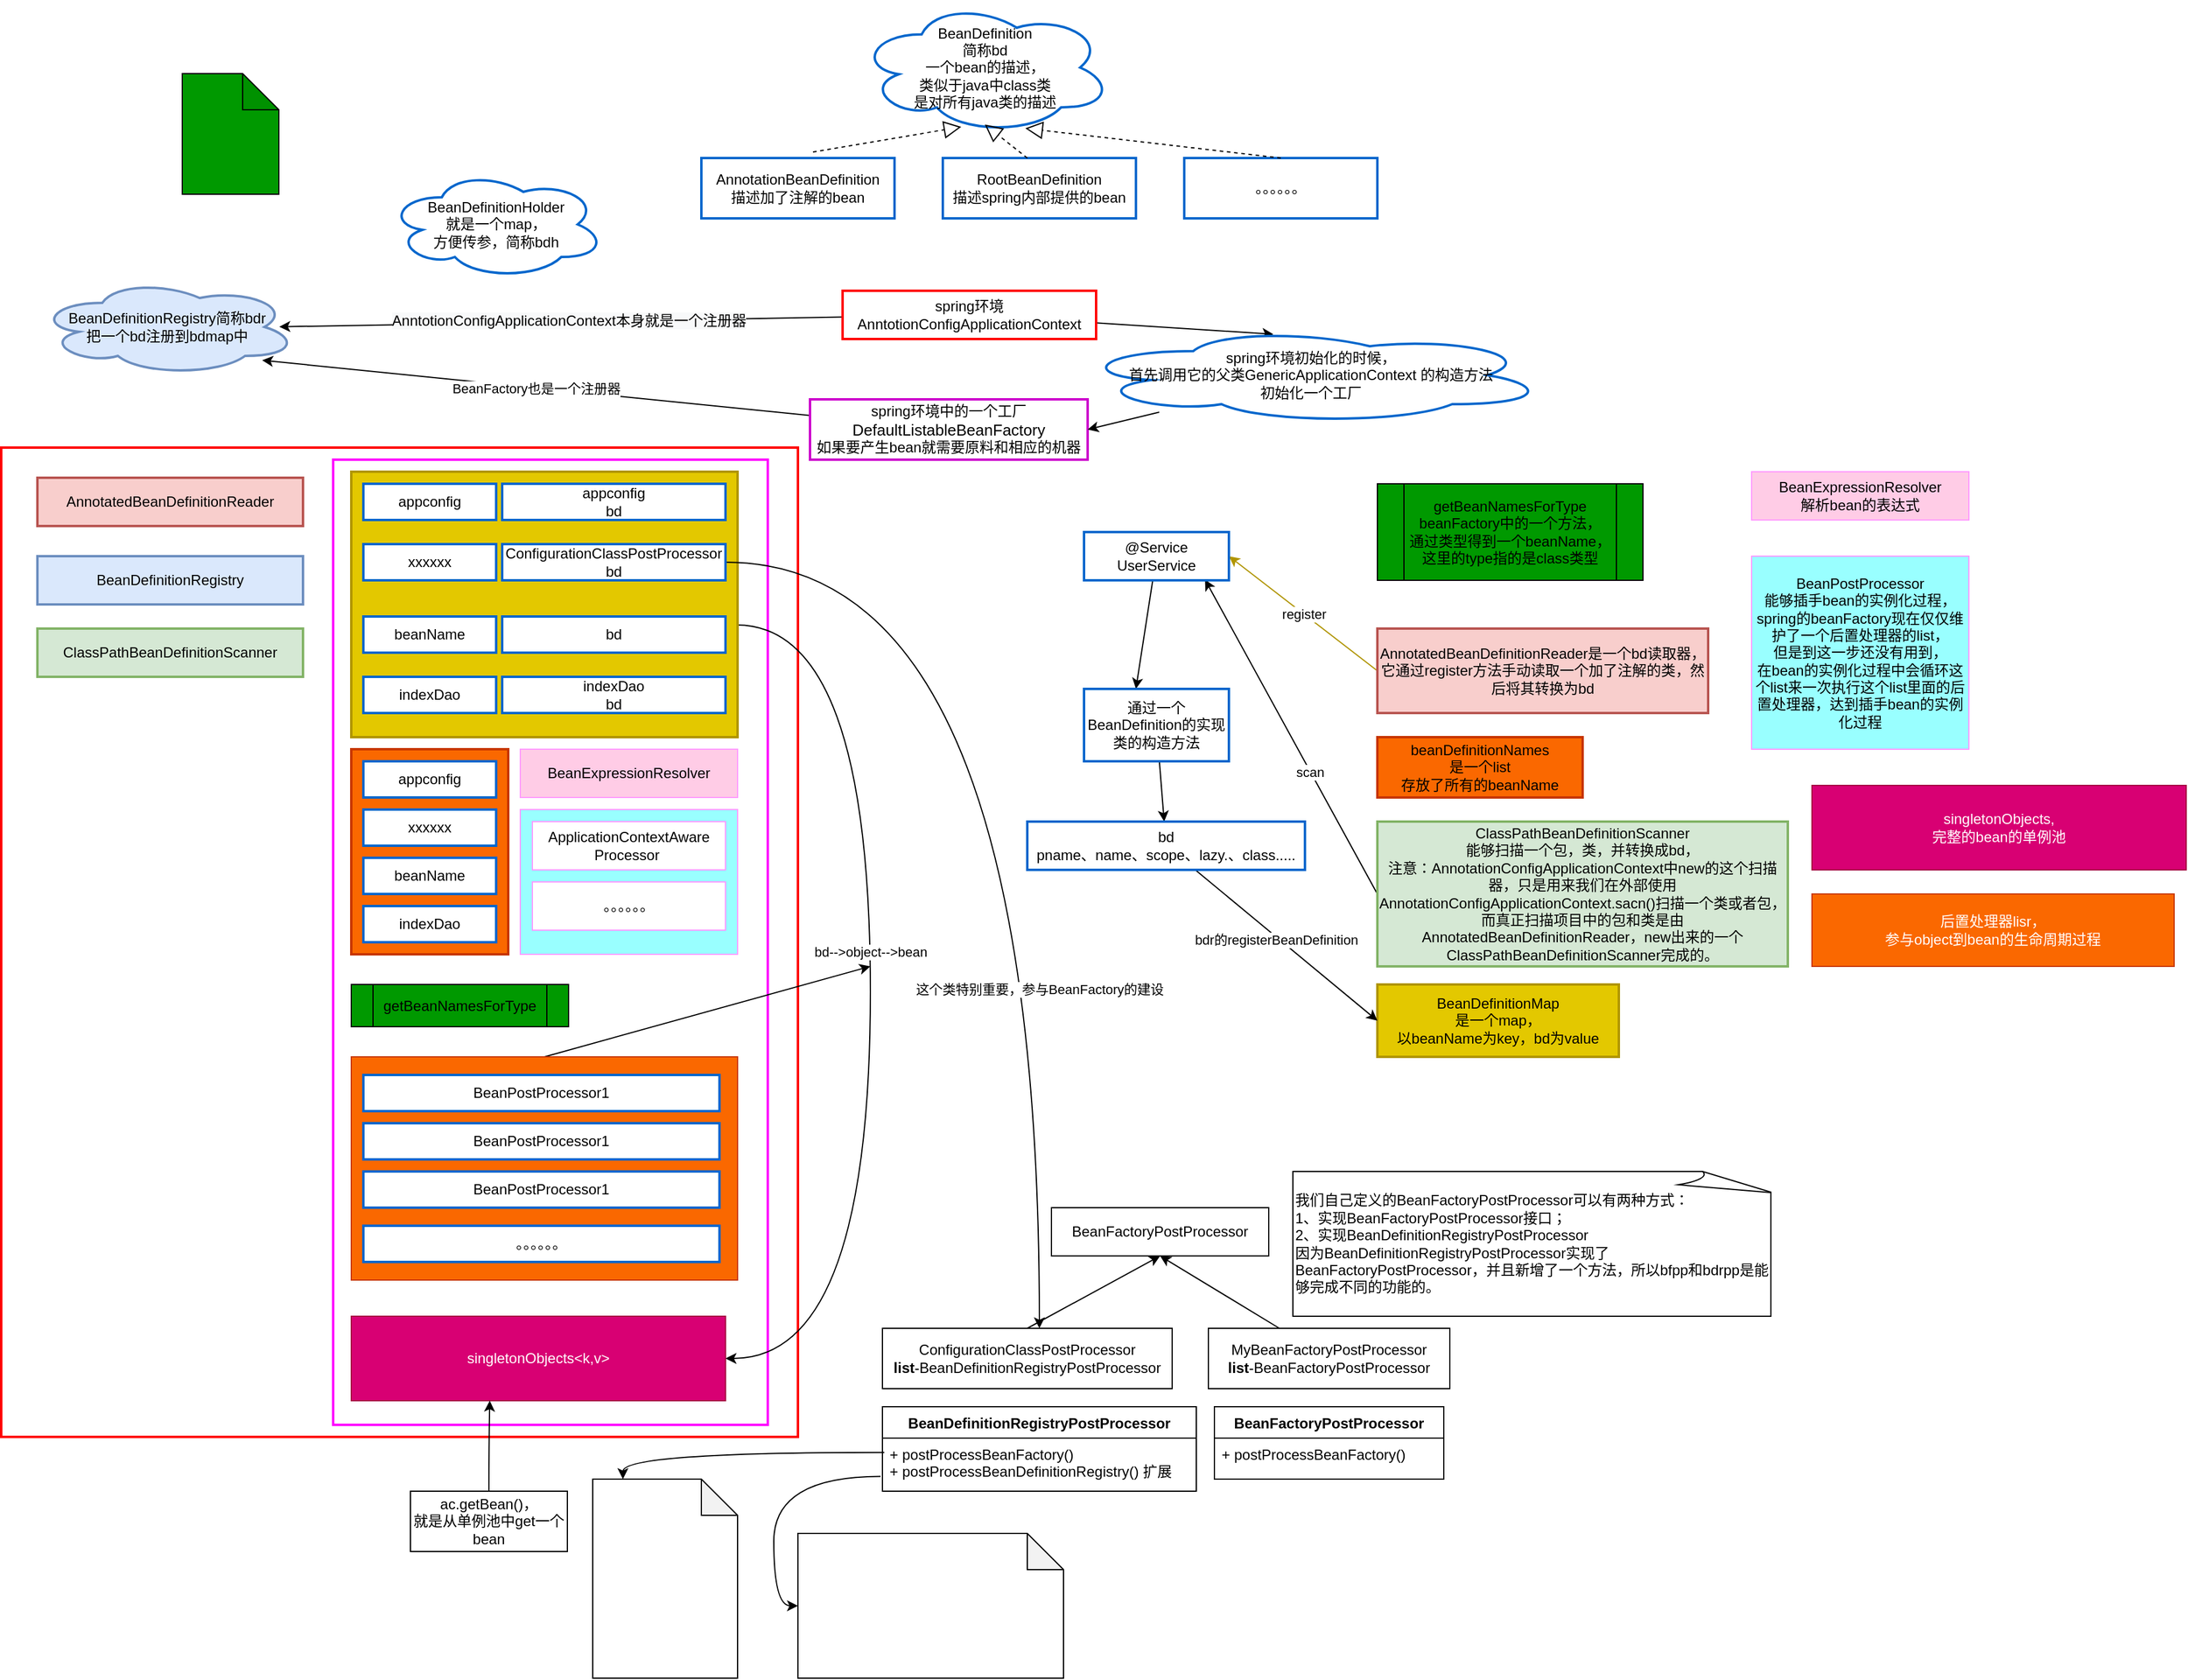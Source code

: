 <mxfile version="14.0.1" type="github">
  <diagram id="CidMBvIP4f-NS0v2727S" name="Page-1">
    <mxGraphModel dx="1767" dy="1963" grid="1" gridSize="10" guides="1" tooltips="1" connect="1" arrows="1" fold="1" page="1" pageScale="1" pageWidth="827" pageHeight="1169" math="0" shadow="0">
      <root>
        <mxCell id="0" />
        <mxCell id="1" parent="0" />
        <mxCell id="_ueLWcWFyqZesx51SNEB-1" value="" style="rounded=0;whiteSpace=wrap;html=1;strokeWidth=2;strokeColor=#FF0000;fontStyle=1" parent="1" vertex="1">
          <mxGeometry x="10" y="110" width="660" height="820" as="geometry" />
        </mxCell>
        <mxCell id="_ueLWcWFyqZesx51SNEB-64" style="edgeStyle=none;rounded=0;orthogonalLoop=1;jettySize=auto;html=1;entryX=0.42;entryY=0.075;entryDx=0;entryDy=0;entryPerimeter=0;strokeColor=#000000;" parent="1" source="_ueLWcWFyqZesx51SNEB-9" target="_ueLWcWFyqZesx51SNEB-16" edge="1">
          <mxGeometry relative="1" as="geometry" />
        </mxCell>
        <mxCell id="QpV1V6VSBO6eqogt99Tp-8" style="edgeStyle=none;rounded=0;orthogonalLoop=1;jettySize=auto;html=1;entryX=0.932;entryY=0.498;entryDx=0;entryDy=0;entryPerimeter=0;strokeWidth=1;" parent="1" source="_ueLWcWFyqZesx51SNEB-9" target="_ueLWcWFyqZesx51SNEB-21" edge="1">
          <mxGeometry relative="1" as="geometry" />
        </mxCell>
        <mxCell id="QpV1V6VSBO6eqogt99Tp-9" value="&lt;span style=&quot;font-size: 12px ; background-color: rgb(248 , 249 , 250)&quot;&gt;AnntotionConfigApplicationContext本身就是一个注册器&lt;/span&gt;" style="edgeLabel;html=1;align=center;verticalAlign=middle;resizable=0;points=[];" parent="QpV1V6VSBO6eqogt99Tp-8" vertex="1" connectable="0">
          <mxGeometry x="0.226" y="-2" relative="1" as="geometry">
            <mxPoint x="58.9" as="offset" />
          </mxGeometry>
        </mxCell>
        <mxCell id="_ueLWcWFyqZesx51SNEB-9" value="spring环境&lt;br&gt;AnntotionConfigApplicationContext" style="rounded=0;whiteSpace=wrap;html=1;strokeColor=#FF0000;strokeWidth=2;" parent="1" vertex="1">
          <mxGeometry x="707" y="-20" width="210" height="40" as="geometry" />
        </mxCell>
        <mxCell id="_ueLWcWFyqZesx51SNEB-10" value="" style="rounded=0;whiteSpace=wrap;html=1;strokeWidth=2;fillColor=none;strokeColor=#FF00FF;" parent="1" vertex="1">
          <mxGeometry x="285" y="120" width="360" height="800" as="geometry" />
        </mxCell>
        <mxCell id="QpV1V6VSBO6eqogt99Tp-7" value="BeanFactory也是一个注册器" style="rounded=0;orthogonalLoop=1;jettySize=auto;html=1;entryX=0.866;entryY=0.845;entryDx=0;entryDy=0;entryPerimeter=0;strokeWidth=1;" parent="1" source="_ueLWcWFyqZesx51SNEB-11" target="_ueLWcWFyqZesx51SNEB-21" edge="1">
          <mxGeometry relative="1" as="geometry" />
        </mxCell>
        <mxCell id="_ueLWcWFyqZesx51SNEB-11" value="spring环境中的一个工厂&lt;span style=&quot;font-size: 13px&quot;&gt;DefaultListableBeanFactory&lt;br&gt;&lt;/span&gt;如果要产生bean就需要原料和相应的机器" style="rounded=0;whiteSpace=wrap;html=1;strokeWidth=2;strokeColor=#CC00CC;" parent="1" vertex="1">
          <mxGeometry x="680" y="70" width="230" height="50" as="geometry" />
        </mxCell>
        <mxCell id="y2JQv5IRqox0VtTiheD9-14" style="edgeStyle=orthogonalEdgeStyle;curved=1;orthogonalLoop=1;jettySize=auto;html=1;entryX=1;entryY=0.5;entryDx=0;entryDy=0;exitX=0.997;exitY=0.577;exitDx=0;exitDy=0;exitPerimeter=0;" edge="1" parent="1" source="_ueLWcWFyqZesx51SNEB-13" target="QtkPJycpUKXicVEQzF9f-1">
          <mxGeometry relative="1" as="geometry">
            <Array as="points">
              <mxPoint x="730" y="257" />
              <mxPoint x="730" y="865" />
            </Array>
          </mxGeometry>
        </mxCell>
        <mxCell id="y2JQv5IRqox0VtTiheD9-16" value="bd--&amp;gt;object--&amp;gt;bean" style="edgeLabel;html=1;align=center;verticalAlign=middle;resizable=0;points=[];" vertex="1" connectable="0" parent="y2JQv5IRqox0VtTiheD9-14">
          <mxGeometry x="-0.092" relative="1" as="geometry">
            <mxPoint y="1" as="offset" />
          </mxGeometry>
        </mxCell>
        <mxCell id="_ueLWcWFyqZesx51SNEB-13" value="" style="rounded=0;whiteSpace=wrap;html=1;strokeColor=#B09500;strokeWidth=2;fillColor=#e3c800;fontColor=#ffffff;" parent="1" vertex="1">
          <mxGeometry x="300" y="130" width="320" height="220" as="geometry" />
        </mxCell>
        <mxCell id="_ueLWcWFyqZesx51SNEB-14" value="appconfig" style="rounded=0;whiteSpace=wrap;html=1;strokeColor=#0066CC;strokeWidth=2;" parent="1" vertex="1">
          <mxGeometry x="310" y="140" width="110" height="30" as="geometry" />
        </mxCell>
        <mxCell id="_ueLWcWFyqZesx51SNEB-65" style="edgeStyle=none;rounded=0;orthogonalLoop=1;jettySize=auto;html=1;entryX=1;entryY=0.5;entryDx=0;entryDy=0;strokeColor=#000000;" parent="1" source="_ueLWcWFyqZesx51SNEB-16" target="_ueLWcWFyqZesx51SNEB-11" edge="1">
          <mxGeometry relative="1" as="geometry" />
        </mxCell>
        <mxCell id="_ueLWcWFyqZesx51SNEB-16" value="spring环境初始化的时候，&lt;br&gt;首先调用它的父类GenericApplicationContext 的构造方法&lt;br&gt;初始化一个工厂" style="ellipse;shape=cloud;whiteSpace=wrap;html=1;strokeColor=#0066CC;strokeWidth=2;" parent="1" vertex="1">
          <mxGeometry x="900" y="10" width="390" height="80" as="geometry" />
        </mxCell>
        <mxCell id="_ueLWcWFyqZesx51SNEB-17" value="AnnotatedBeanDefinitionReader" style="rounded=0;whiteSpace=wrap;html=1;strokeColor=#b85450;strokeWidth=2;fillColor=#f8cecc;" parent="1" vertex="1">
          <mxGeometry x="40" y="135" width="220" height="40" as="geometry" />
        </mxCell>
        <mxCell id="_ueLWcWFyqZesx51SNEB-54" value="register" style="orthogonalLoop=1;jettySize=auto;html=1;exitX=0;exitY=0.5;exitDx=0;exitDy=0;rounded=0;entryX=1;entryY=0.5;entryDx=0;entryDy=0;fillColor=#e3c800;strokeColor=#B09500;" parent="1" source="_ueLWcWFyqZesx51SNEB-19" target="_ueLWcWFyqZesx51SNEB-51" edge="1">
          <mxGeometry relative="1" as="geometry" />
        </mxCell>
        <mxCell id="_ueLWcWFyqZesx51SNEB-19" value="AnnotatedBeanDefinitionReader是一个bd读取器，它通过register方法手动读取一个加了注解的类，然后将其转换为bd" style="rounded=0;whiteSpace=wrap;html=1;strokeColor=#b85450;strokeWidth=2;fillColor=#f8cecc;" parent="1" vertex="1">
          <mxGeometry x="1150" y="260" width="274" height="70" as="geometry" />
        </mxCell>
        <mxCell id="_ueLWcWFyqZesx51SNEB-20" value="BeanDefinitionRegistry" style="rounded=0;whiteSpace=wrap;html=1;strokeColor=#6c8ebf;strokeWidth=2;fillColor=#dae8fc;" parent="1" vertex="1">
          <mxGeometry x="40" y="200" width="220" height="40" as="geometry" />
        </mxCell>
        <mxCell id="_ueLWcWFyqZesx51SNEB-21" value="BeanDefinitionRegistry简称bdr&lt;br&gt;把一个bd注册到bdmap中" style="ellipse;shape=cloud;whiteSpace=wrap;html=1;strokeColor=#6c8ebf;strokeWidth=2;fillColor=#dae8fc;" parent="1" vertex="1">
          <mxGeometry x="40" y="-30" width="215" height="80" as="geometry" />
        </mxCell>
        <mxCell id="_ueLWcWFyqZesx51SNEB-22" value="ClassPathBeanDefinitionScanner" style="rounded=0;whiteSpace=wrap;html=1;strokeColor=#82b366;strokeWidth=2;fillColor=#d5e8d4;" parent="1" vertex="1">
          <mxGeometry x="40" y="260" width="220" height="40" as="geometry" />
        </mxCell>
        <mxCell id="_ueLWcWFyqZesx51SNEB-59" style="edgeStyle=none;rounded=0;orthogonalLoop=1;jettySize=auto;html=1;entryX=0.835;entryY=0.985;entryDx=0;entryDy=0;entryPerimeter=0;strokeColor=#000000;exitX=0;exitY=0.5;exitDx=0;exitDy=0;" parent="1" source="_ueLWcWFyqZesx51SNEB-23" target="_ueLWcWFyqZesx51SNEB-51" edge="1">
          <mxGeometry relative="1" as="geometry">
            <mxPoint x="1120" y="420" as="sourcePoint" />
          </mxGeometry>
        </mxCell>
        <mxCell id="_ueLWcWFyqZesx51SNEB-60" value="scan" style="edgeLabel;html=1;align=center;verticalAlign=middle;resizable=0;points=[];" parent="_ueLWcWFyqZesx51SNEB-59" vertex="1" connectable="0">
          <mxGeometry x="-0.226" y="1" relative="1" as="geometry">
            <mxPoint y="-1" as="offset" />
          </mxGeometry>
        </mxCell>
        <mxCell id="_ueLWcWFyqZesx51SNEB-23" value="ClassPathBeanDefinitionScanner&lt;br&gt;能够扫描一个包，类，并转换成bd，&lt;br&gt;注意：AnnotationConfigApplicationContext中new的这个扫描器，只是用来我们在外部使用AnnotationConfigApplicationContext.sacn()扫描一个类或者包，&lt;br&gt;而真正扫描项目中的包和类是由AnnotatedBeanDefinitionReader，new出来的一个ClassPathBeanDefinitionScanner完成的。" style="rounded=0;whiteSpace=wrap;html=1;strokeColor=#82b366;strokeWidth=2;fillColor=#d5e8d4;" parent="1" vertex="1">
          <mxGeometry x="1150" y="420" width="340" height="120" as="geometry" />
        </mxCell>
        <mxCell id="_ueLWcWFyqZesx51SNEB-24" value="BeanDefinitionHolder&lt;br&gt;就是一个map，&lt;br&gt;方便传参，简称bdh" style="ellipse;shape=cloud;whiteSpace=wrap;html=1;strokeColor=#0066CC;strokeWidth=2;" parent="1" vertex="1">
          <mxGeometry x="330" y="-120" width="180" height="90" as="geometry" />
        </mxCell>
        <mxCell id="_ueLWcWFyqZesx51SNEB-25" value="BeanDefinition&lt;br&gt;简称bd&lt;br&gt;一个bean的描述，&lt;br&gt;类似于java中class类&lt;br&gt;是对所有java类的描述" style="ellipse;shape=cloud;whiteSpace=wrap;html=1;strokeColor=#0066CC;strokeWidth=2;" parent="1" vertex="1">
          <mxGeometry x="720" y="-260" width="210" height="110" as="geometry" />
        </mxCell>
        <mxCell id="_ueLWcWFyqZesx51SNEB-27" value="AnnotationBeanDefinition&lt;br&gt;描述加了注解的bean" style="rounded=0;whiteSpace=wrap;html=1;strokeColor=#0066CC;strokeWidth=2;" parent="1" vertex="1">
          <mxGeometry x="590" y="-130" width="160" height="50" as="geometry" />
        </mxCell>
        <mxCell id="_ueLWcWFyqZesx51SNEB-29" value="RootBeanDefinition&lt;br&gt;描述spring内部提供的bean" style="rounded=0;whiteSpace=wrap;html=1;strokeColor=#0066CC;strokeWidth=2;" parent="1" vertex="1">
          <mxGeometry x="790" y="-130" width="160" height="50" as="geometry" />
        </mxCell>
        <mxCell id="_ueLWcWFyqZesx51SNEB-30" value="。。。。。。" style="rounded=0;whiteSpace=wrap;html=1;strokeColor=#0066CC;strokeWidth=2;" parent="1" vertex="1">
          <mxGeometry x="990" y="-130" width="160" height="50" as="geometry" />
        </mxCell>
        <mxCell id="_ueLWcWFyqZesx51SNEB-31" value="" style="endArrow=block;dashed=1;endFill=0;endSize=12;html=1;exitX=0.578;exitY=-0.1;exitDx=0;exitDy=0;exitPerimeter=0;entryX=0.406;entryY=0.947;entryDx=0;entryDy=0;entryPerimeter=0;" parent="1" source="_ueLWcWFyqZesx51SNEB-27" target="_ueLWcWFyqZesx51SNEB-25" edge="1">
          <mxGeometry width="160" relative="1" as="geometry">
            <mxPoint x="740" y="-150" as="sourcePoint" />
            <mxPoint x="765" y="-230" as="targetPoint" />
          </mxGeometry>
        </mxCell>
        <mxCell id="_ueLWcWFyqZesx51SNEB-32" value="" style="endArrow=block;dashed=1;endFill=0;endSize=12;html=1;exitX=0.578;exitY=-0.1;exitDx=0;exitDy=0;exitPerimeter=0;entryX=0.499;entryY=0.929;entryDx=0;entryDy=0;entryPerimeter=0;" parent="1" target="_ueLWcWFyqZesx51SNEB-25" edge="1">
          <mxGeometry width="160" relative="1" as="geometry">
            <mxPoint x="860" y="-130" as="sourcePoint" />
            <mxPoint x="931.18" y="-217.2" as="targetPoint" />
          </mxGeometry>
        </mxCell>
        <mxCell id="_ueLWcWFyqZesx51SNEB-33" value="" style="endArrow=block;dashed=1;endFill=0;endSize=12;html=1;exitX=0.5;exitY=0;exitDx=0;exitDy=0;entryX=0.659;entryY=0.958;entryDx=0;entryDy=0;entryPerimeter=0;" parent="1" source="_ueLWcWFyqZesx51SNEB-30" target="_ueLWcWFyqZesx51SNEB-25" edge="1">
          <mxGeometry width="160" relative="1" as="geometry">
            <mxPoint x="870" y="-120" as="sourcePoint" />
            <mxPoint x="774.79" y="-217.81" as="targetPoint" />
          </mxGeometry>
        </mxCell>
        <mxCell id="_ueLWcWFyqZesx51SNEB-35" value="xxxxxx" style="rounded=0;whiteSpace=wrap;html=1;strokeColor=#0066CC;strokeWidth=2;" parent="1" vertex="1">
          <mxGeometry x="310" y="190" width="110" height="30" as="geometry" />
        </mxCell>
        <mxCell id="_ueLWcWFyqZesx51SNEB-38" value="appconfig&lt;br&gt;bd" style="rounded=0;whiteSpace=wrap;html=1;strokeColor=#0066CC;strokeWidth=2;" parent="1" vertex="1">
          <mxGeometry x="425" y="140" width="185" height="30" as="geometry" />
        </mxCell>
        <mxCell id="QtkPJycpUKXicVEQzF9f-10" style="edgeStyle=orthogonalEdgeStyle;curved=1;orthogonalLoop=1;jettySize=auto;html=1;strokeWidth=1;" parent="1" source="_ueLWcWFyqZesx51SNEB-39" target="QpV1V6VSBO6eqogt99Tp-11" edge="1">
          <mxGeometry relative="1" as="geometry">
            <Array as="points">
              <mxPoint x="870" y="205" />
            </Array>
          </mxGeometry>
        </mxCell>
        <mxCell id="QtkPJycpUKXicVEQzF9f-11" value="这个类特别重要，参与BeanFactory的建设" style="edgeLabel;html=1;align=center;verticalAlign=middle;resizable=0;points=[];" parent="QtkPJycpUKXicVEQzF9f-10" vertex="1" connectable="0">
          <mxGeometry x="0.372" y="-18" relative="1" as="geometry">
            <mxPoint x="17.94" as="offset" />
          </mxGeometry>
        </mxCell>
        <mxCell id="_ueLWcWFyqZesx51SNEB-39" value="ConfigurationClassPostProcessor&lt;br&gt;bd" style="rounded=0;whiteSpace=wrap;html=1;strokeColor=#0066CC;strokeWidth=2;" parent="1" vertex="1">
          <mxGeometry x="425" y="190" width="185" height="30" as="geometry" />
        </mxCell>
        <mxCell id="_ueLWcWFyqZesx51SNEB-42" value="indexDao&lt;br&gt;bd" style="rounded=0;whiteSpace=wrap;html=1;strokeColor=#0066CC;strokeWidth=2;" parent="1" vertex="1">
          <mxGeometry x="425" y="300" width="185" height="30" as="geometry" />
        </mxCell>
        <mxCell id="_ueLWcWFyqZesx51SNEB-43" value="&lt;font color=&quot;#000000&quot;&gt;BeanDefinitionMap&lt;br&gt;是一个map，&lt;br&gt;以beanName为key，bd为value&lt;/font&gt;" style="rounded=0;whiteSpace=wrap;html=1;strokeColor=#B09500;strokeWidth=2;fillColor=#e3c800;fontColor=#ffffff;" parent="1" vertex="1">
          <mxGeometry x="1150" y="555" width="200" height="60" as="geometry" />
        </mxCell>
        <mxCell id="_ueLWcWFyqZesx51SNEB-44" value="" style="rounded=0;whiteSpace=wrap;html=1;strokeColor=#C73500;strokeWidth=2;fillColor=#fa6800;fontColor=#ffffff;" parent="1" vertex="1">
          <mxGeometry x="300" y="360" width="130" height="170" as="geometry" />
        </mxCell>
        <mxCell id="_ueLWcWFyqZesx51SNEB-46" value="appconfig&lt;span style=&quot;color: rgba(0 , 0 , 0 , 0) ; font-family: monospace ; font-size: 0px&quot;&gt;%3CmxGraphModel%3E%3Croot%3E%3CmxCell%20id%3D%220%22%2F%3E%3CmxCell%20id%3D%221%22%20parent%3D%220%22%2F%3E%3CmxCell%20id%3D%222%22%20value%3D%22indexDao%22%20style%3D%22rounded%3D0%3BwhiteSpace%3Dwrap%3Bhtml%3D1%3BstrokeColor%3D%230066CC%3BstrokeWidth%3D2%3B%22%20vertex%3D%221%22%20parent%3D%221%22%3E%3CmxGeometry%20x%3D%22310%22%20y%3D%22320%22%20width%3D%22110%22%20height%3D%2230%22%20as%3D%22geometry%22%2F%3E%3C%2FmxCell%3E%3C%2Froot%3E%3C%2FmxGraphModel%3E&lt;/span&gt;" style="rounded=0;whiteSpace=wrap;html=1;strokeColor=#0066CC;strokeWidth=2;" parent="1" vertex="1">
          <mxGeometry x="310" y="370" width="110" height="30" as="geometry" />
        </mxCell>
        <mxCell id="_ueLWcWFyqZesx51SNEB-47" value="xxxxxx" style="rounded=0;whiteSpace=wrap;html=1;strokeColor=#0066CC;strokeWidth=2;" parent="1" vertex="1">
          <mxGeometry x="310" y="410" width="110" height="30" as="geometry" />
        </mxCell>
        <mxCell id="_ueLWcWFyqZesx51SNEB-48" value="beanName" style="rounded=0;whiteSpace=wrap;html=1;strokeColor=#0066CC;strokeWidth=2;" parent="1" vertex="1">
          <mxGeometry x="310" y="450" width="110" height="30" as="geometry" />
        </mxCell>
        <mxCell id="_ueLWcWFyqZesx51SNEB-49" value="indexDao" style="rounded=0;whiteSpace=wrap;html=1;strokeColor=#0066CC;strokeWidth=2;" parent="1" vertex="1">
          <mxGeometry x="310" y="490" width="110" height="30" as="geometry" />
        </mxCell>
        <mxCell id="_ueLWcWFyqZesx51SNEB-50" value="&lt;font color=&quot;#000000&quot;&gt;beanDefinitionNames&lt;br&gt;是一个list&lt;br&gt;存放了所有的beanName&lt;/font&gt;" style="rounded=0;whiteSpace=wrap;html=1;strokeColor=#C73500;strokeWidth=2;fillColor=#fa6800;fontColor=#ffffff;" parent="1" vertex="1">
          <mxGeometry x="1150" y="350" width="170" height="50" as="geometry" />
        </mxCell>
        <mxCell id="_ueLWcWFyqZesx51SNEB-55" style="edgeStyle=none;rounded=0;orthogonalLoop=1;jettySize=auto;html=1;entryX=0.358;entryY=0;entryDx=0;entryDy=0;entryPerimeter=0;strokeColor=#000000;" parent="1" source="_ueLWcWFyqZesx51SNEB-51" target="_ueLWcWFyqZesx51SNEB-52" edge="1">
          <mxGeometry relative="1" as="geometry" />
        </mxCell>
        <mxCell id="_ueLWcWFyqZesx51SNEB-51" value="@Service&lt;br&gt;UserService" style="rounded=0;whiteSpace=wrap;html=1;strokeColor=#0066CC;strokeWidth=2;" parent="1" vertex="1">
          <mxGeometry x="907" y="180" width="120" height="40" as="geometry" />
        </mxCell>
        <mxCell id="_ueLWcWFyqZesx51SNEB-56" value="" style="edgeStyle=none;rounded=0;orthogonalLoop=1;jettySize=auto;html=1;strokeColor=#000000;" parent="1" source="_ueLWcWFyqZesx51SNEB-52" target="_ueLWcWFyqZesx51SNEB-53" edge="1">
          <mxGeometry relative="1" as="geometry" />
        </mxCell>
        <mxCell id="_ueLWcWFyqZesx51SNEB-52" value="通过一个BeanDefinition的实现类的构造方法" style="rounded=0;whiteSpace=wrap;html=1;strokeColor=#0066CC;strokeWidth=2;" parent="1" vertex="1">
          <mxGeometry x="907" y="310" width="120" height="60" as="geometry" />
        </mxCell>
        <mxCell id="_ueLWcWFyqZesx51SNEB-57" style="edgeStyle=none;rounded=0;orthogonalLoop=1;jettySize=auto;html=1;entryX=0;entryY=0.5;entryDx=0;entryDy=0;strokeColor=#000000;" parent="1" source="_ueLWcWFyqZesx51SNEB-53" target="_ueLWcWFyqZesx51SNEB-43" edge="1">
          <mxGeometry relative="1" as="geometry" />
        </mxCell>
        <mxCell id="_ueLWcWFyqZesx51SNEB-58" value="bdr的registerBeanDefinition" style="edgeLabel;html=1;align=center;verticalAlign=middle;resizable=0;points=[];" parent="_ueLWcWFyqZesx51SNEB-57" vertex="1" connectable="0">
          <mxGeometry x="-0.249" y="4" relative="1" as="geometry">
            <mxPoint x="7.31" y="13.75" as="offset" />
          </mxGeometry>
        </mxCell>
        <mxCell id="_ueLWcWFyqZesx51SNEB-53" value="bd&lt;br&gt;pname、name、scope、lazy.、class....." style="rounded=0;whiteSpace=wrap;html=1;strokeColor=#0066CC;strokeWidth=2;" parent="1" vertex="1">
          <mxGeometry x="860" y="420" width="230" height="40" as="geometry" />
        </mxCell>
        <mxCell id="QpV1V6VSBO6eqogt99Tp-1" value="BeanExpressionResolver" style="rounded=0;whiteSpace=wrap;html=1;strokeColor=#FF99FF;fillColor=#FFCCE6;" parent="1" vertex="1">
          <mxGeometry x="440" y="360" width="180" height="40" as="geometry" />
        </mxCell>
        <mxCell id="QpV1V6VSBO6eqogt99Tp-2" value="" style="rounded=0;whiteSpace=wrap;html=1;strokeColor=#FF99FF;fillColor=#99FFFF;" parent="1" vertex="1">
          <mxGeometry x="440" y="410" width="180" height="120" as="geometry" />
        </mxCell>
        <mxCell id="QpV1V6VSBO6eqogt99Tp-3" value="ApplicationContextAware&lt;br&gt;Processor&amp;nbsp;" style="rounded=0;whiteSpace=wrap;html=1;strokeColor=#FF99FF;fillColor=#FFFFFF;" parent="1" vertex="1">
          <mxGeometry x="450" y="420" width="160" height="40" as="geometry" />
        </mxCell>
        <mxCell id="QpV1V6VSBO6eqogt99Tp-4" value="。。。。。。" style="rounded=0;whiteSpace=wrap;html=1;strokeColor=#FF99FF;fillColor=#FFFFFF;" parent="1" vertex="1">
          <mxGeometry x="450" y="470" width="160" height="40" as="geometry" />
        </mxCell>
        <mxCell id="QpV1V6VSBO6eqogt99Tp-5" value="BeanPostProcessor&lt;br&gt;能够插手bean的实例化过程，&lt;br&gt;spring的beanFactory现在仅仅维护了一个后置处理器的list，&lt;br&gt;但是到这一步还没有用到，&lt;br&gt;在bean的实例化过程中会循环这个list来一次执行这个list里面的后置处理器，达到插手bean的实例化过程" style="rounded=0;whiteSpace=wrap;html=1;strokeColor=#FF99FF;fillColor=#99FFFF;" parent="1" vertex="1">
          <mxGeometry x="1460" y="200" width="180" height="160" as="geometry" />
        </mxCell>
        <mxCell id="QpV1V6VSBO6eqogt99Tp-6" value="BeanExpressionResolver&lt;br&gt;解析bean的表达式" style="rounded=0;whiteSpace=wrap;html=1;strokeColor=#FF99FF;fillColor=#FFCCE6;" parent="1" vertex="1">
          <mxGeometry x="1460" y="130" width="180" height="40" as="geometry" />
        </mxCell>
        <mxCell id="QpV1V6VSBO6eqogt99Tp-10" value="BeanFactoryPostProcessor" style="rounded=0;whiteSpace=wrap;html=1;fillColor=#FFFFFF;" parent="1" vertex="1">
          <mxGeometry x="880" y="740" width="180" height="40" as="geometry" />
        </mxCell>
        <mxCell id="QpV1V6VSBO6eqogt99Tp-13" style="edgeStyle=none;rounded=0;orthogonalLoop=1;jettySize=auto;html=1;exitX=0.5;exitY=0;exitDx=0;exitDy=0;entryX=0.5;entryY=1;entryDx=0;entryDy=0;strokeWidth=1;" parent="1" source="QpV1V6VSBO6eqogt99Tp-11" target="QpV1V6VSBO6eqogt99Tp-10" edge="1">
          <mxGeometry relative="1" as="geometry" />
        </mxCell>
        <mxCell id="QpV1V6VSBO6eqogt99Tp-11" value="ConfigurationClassPostProcessor&lt;br&gt;&lt;b&gt;list&lt;/b&gt;-BeanDefinitionRegistryPostProcessor" style="rounded=0;whiteSpace=wrap;html=1;fillColor=#FFFFFF;" parent="1" vertex="1">
          <mxGeometry x="740" y="840" width="240" height="50" as="geometry" />
        </mxCell>
        <mxCell id="QpV1V6VSBO6eqogt99Tp-14" style="edgeStyle=none;rounded=0;orthogonalLoop=1;jettySize=auto;html=1;strokeWidth=1;entryX=0.5;entryY=1;entryDx=0;entryDy=0;" parent="1" source="QpV1V6VSBO6eqogt99Tp-12" target="QpV1V6VSBO6eqogt99Tp-10" edge="1">
          <mxGeometry relative="1" as="geometry">
            <mxPoint x="978" y="790" as="targetPoint" />
          </mxGeometry>
        </mxCell>
        <mxCell id="QpV1V6VSBO6eqogt99Tp-12" value="MyBeanFactoryPostProcessor&lt;br&gt;&lt;b&gt;list&lt;/b&gt;-BeanFactoryPostProcessor" style="rounded=0;whiteSpace=wrap;html=1;fillColor=#FFFFFF;" parent="1" vertex="1">
          <mxGeometry x="1010" y="840" width="200" height="50" as="geometry" />
        </mxCell>
        <mxCell id="QpV1V6VSBO6eqogt99Tp-15" value="我们自己定义的BeanFactoryPostProcessor可以有两种方式：&lt;br&gt;1、实现BeanFactoryPostProcessor接口；&lt;br&gt;2、实现BeanDefinitionRegistryPostProcessor&lt;br&gt;因为BeanDefinitionRegistryPostProcessor实现了BeanFactoryPostProcessor，并且新增了一个方法，所以bfpp和bdrpp是能够完成不同的功能的。" style="whiteSpace=wrap;html=1;shape=mxgraph.basic.document;strokeColor=#000000;fillColor=#FFFFFF;align=left;" parent="1" vertex="1">
          <mxGeometry x="1080" y="710" width="400" height="120" as="geometry" />
        </mxCell>
        <mxCell id="QpV1V6VSBO6eqogt99Tp-23" value="BeanDefinitionRegistryPostProcessor" style="swimlane;fontStyle=1;align=center;verticalAlign=top;childLayout=stackLayout;horizontal=1;startSize=26;horizontalStack=0;resizeParent=1;resizeParentMax=0;resizeLast=0;collapsible=1;marginBottom=0;strokeColor=#000000;fillColor=#FFFFFF;" parent="1" vertex="1">
          <mxGeometry x="740" y="905" width="260" height="70" as="geometry" />
        </mxCell>
        <mxCell id="QpV1V6VSBO6eqogt99Tp-26" value="+ postProcessBeanFactory()&#xa;+ postProcessBeanDefinitionRegistry() 扩展&#xa;" style="text;strokeColor=none;fillColor=none;align=left;verticalAlign=top;spacingLeft=4;spacingRight=4;overflow=hidden;rotatable=0;points=[[0,0.5],[1,0.5]];portConstraint=eastwest;" parent="QpV1V6VSBO6eqogt99Tp-23" vertex="1">
          <mxGeometry y="26" width="260" height="44" as="geometry" />
        </mxCell>
        <mxCell id="QpV1V6VSBO6eqogt99Tp-27" value="BeanFactoryPostProcessor" style="swimlane;fontStyle=1;align=center;verticalAlign=top;childLayout=stackLayout;horizontal=1;startSize=26;horizontalStack=0;resizeParent=1;resizeParentMax=0;resizeLast=0;collapsible=1;marginBottom=0;strokeColor=#000000;fillColor=#FFFFFF;" parent="1" vertex="1">
          <mxGeometry x="1015" y="905" width="190" height="60" as="geometry">
            <mxRectangle x="620" y="926" width="190" height="26" as="alternateBounds" />
          </mxGeometry>
        </mxCell>
        <mxCell id="QpV1V6VSBO6eqogt99Tp-30" value="+ postProcessBeanFactory()" style="text;strokeColor=none;fillColor=none;align=left;verticalAlign=top;spacingLeft=4;spacingRight=4;overflow=hidden;rotatable=0;points=[[0,0.5],[1,0.5]];portConstraint=eastwest;" parent="QpV1V6VSBO6eqogt99Tp-27" vertex="1">
          <mxGeometry y="26" width="190" height="34" as="geometry" />
        </mxCell>
        <mxCell id="QpV1V6VSBO6eqogt99Tp-34" value="bd" style="rounded=0;whiteSpace=wrap;html=1;strokeColor=#0066CC;strokeWidth=2;" parent="1" vertex="1">
          <mxGeometry x="425" y="250" width="185" height="30" as="geometry" />
        </mxCell>
        <mxCell id="QpV1V6VSBO6eqogt99Tp-35" value="beanName" style="rounded=0;whiteSpace=wrap;html=1;strokeColor=#0066CC;strokeWidth=2;" parent="1" vertex="1">
          <mxGeometry x="310" y="250" width="110" height="30" as="geometry" />
        </mxCell>
        <mxCell id="QpV1V6VSBO6eqogt99Tp-36" value="indexDao" style="rounded=0;whiteSpace=wrap;html=1;strokeColor=#0066CC;strokeWidth=2;" parent="1" vertex="1">
          <mxGeometry x="310" y="300" width="110" height="30" as="geometry" />
        </mxCell>
        <mxCell id="QpV1V6VSBO6eqogt99Tp-37" value="getBeanNamesForType" style="shape=process;whiteSpace=wrap;html=1;backgroundOutline=1;strokeColor=#000000;fillColor=#009900;" parent="1" vertex="1">
          <mxGeometry x="300" y="555" width="180" height="35" as="geometry" />
        </mxCell>
        <mxCell id="QpV1V6VSBO6eqogt99Tp-38" value="getBeanNamesForType&lt;br&gt;beanFactory中的一个方法，&lt;br&gt;通过类型得到一个beanName，&lt;br&gt;这里的type指的是class类型" style="shape=process;whiteSpace=wrap;html=1;backgroundOutline=1;strokeColor=#000000;fillColor=#009900;" parent="1" vertex="1">
          <mxGeometry x="1150" y="140" width="220" height="80" as="geometry" />
        </mxCell>
        <mxCell id="QpV1V6VSBO6eqogt99Tp-39" value="" style="shape=note;whiteSpace=wrap;html=1;backgroundOutline=1;darkOpacity=0.05;strokeColor=#000000;fillColor=#009900;" parent="1" vertex="1">
          <mxGeometry x="160" y="-200" width="80" height="100" as="geometry" />
        </mxCell>
        <mxCell id="QtkPJycpUKXicVEQzF9f-1" value="singletonObjects&amp;lt;k,v&amp;gt;" style="rounded=0;whiteSpace=wrap;html=1;fillColor=#d80073;strokeColor=#A50040;fontColor=#ffffff;" parent="1" vertex="1">
          <mxGeometry x="300" y="830" width="310" height="70" as="geometry" />
        </mxCell>
        <mxCell id="QtkPJycpUKXicVEQzF9f-6" style="orthogonalLoop=1;jettySize=auto;html=1;entryX=0.37;entryY=1;entryDx=0;entryDy=0;entryPerimeter=0;strokeWidth=1;edgeStyle=orthogonalEdgeStyle;curved=1;" parent="1" source="QtkPJycpUKXicVEQzF9f-5" target="QtkPJycpUKXicVEQzF9f-1" edge="1">
          <mxGeometry relative="1" as="geometry" />
        </mxCell>
        <mxCell id="QtkPJycpUKXicVEQzF9f-5" value="ac.getBean()，&lt;br&gt;就是从单例池中get一个bean" style="rounded=0;whiteSpace=wrap;html=1;" parent="1" vertex="1">
          <mxGeometry x="349" y="975" width="130" height="50" as="geometry" />
        </mxCell>
        <mxCell id="QtkPJycpUKXicVEQzF9f-7" value="singletonObjects,&lt;br&gt;完整的bean的单例池" style="rounded=0;whiteSpace=wrap;html=1;fillColor=#d80073;strokeColor=#A50040;fontColor=#ffffff;" parent="1" vertex="1">
          <mxGeometry x="1510" y="390" width="310" height="70" as="geometry" />
        </mxCell>
        <mxCell id="QtkPJycpUKXicVEQzF9f-12" value="" style="shape=note;whiteSpace=wrap;html=1;backgroundOutline=1;darkOpacity=0.05;" parent="1" vertex="1">
          <mxGeometry x="500" y="965" width="120" height="165" as="geometry" />
        </mxCell>
        <mxCell id="QtkPJycpUKXicVEQzF9f-13" style="edgeStyle=orthogonalEdgeStyle;curved=1;orthogonalLoop=1;jettySize=auto;html=1;entryX=0;entryY=0;entryDx=25;entryDy=0;entryPerimeter=0;strokeWidth=1;exitX=0.006;exitY=0.269;exitDx=0;exitDy=0;exitPerimeter=0;" parent="1" source="QpV1V6VSBO6eqogt99Tp-26" target="QtkPJycpUKXicVEQzF9f-12" edge="1">
          <mxGeometry relative="1" as="geometry" />
        </mxCell>
        <mxCell id="QtkPJycpUKXicVEQzF9f-14" value="" style="shape=note;whiteSpace=wrap;html=1;backgroundOutline=1;darkOpacity=0.05;" parent="1" vertex="1">
          <mxGeometry x="670" y="1010" width="220" height="120" as="geometry" />
        </mxCell>
        <mxCell id="QtkPJycpUKXicVEQzF9f-15" style="edgeStyle=orthogonalEdgeStyle;curved=1;orthogonalLoop=1;jettySize=auto;html=1;entryX=0;entryY=0.5;entryDx=0;entryDy=0;entryPerimeter=0;strokeWidth=1;exitX=-0.006;exitY=0.723;exitDx=0;exitDy=0;exitPerimeter=0;" parent="1" source="QpV1V6VSBO6eqogt99Tp-26" target="QtkPJycpUKXicVEQzF9f-14" edge="1">
          <mxGeometry relative="1" as="geometry" />
        </mxCell>
        <mxCell id="y2JQv5IRqox0VtTiheD9-18" style="orthogonalLoop=1;jettySize=auto;html=1;rounded=0;exitX=0.5;exitY=0;exitDx=0;exitDy=0;" edge="1" parent="1" source="y2JQv5IRqox0VtTiheD9-1">
          <mxGeometry relative="1" as="geometry">
            <mxPoint x="730" y="540.0" as="targetPoint" />
          </mxGeometry>
        </mxCell>
        <mxCell id="y2JQv5IRqox0VtTiheD9-1" value="" style="rounded=0;whiteSpace=wrap;html=1;fillColor=#fa6800;strokeColor=#C73500;fontColor=#ffffff;" vertex="1" parent="1">
          <mxGeometry x="300" y="615" width="320" height="185" as="geometry" />
        </mxCell>
        <mxCell id="y2JQv5IRqox0VtTiheD9-2" value="BeanPostProcessor1" style="rounded=0;whiteSpace=wrap;html=1;strokeColor=#0066CC;strokeWidth=2;" vertex="1" parent="1">
          <mxGeometry x="310" y="630" width="295" height="30" as="geometry" />
        </mxCell>
        <mxCell id="y2JQv5IRqox0VtTiheD9-5" value="BeanPostProcessor1" style="rounded=0;whiteSpace=wrap;html=1;strokeColor=#0066CC;strokeWidth=2;" vertex="1" parent="1">
          <mxGeometry x="310" y="670" width="295" height="30" as="geometry" />
        </mxCell>
        <mxCell id="y2JQv5IRqox0VtTiheD9-6" value="BeanPostProcessor1" style="rounded=0;whiteSpace=wrap;html=1;strokeColor=#0066CC;strokeWidth=2;" vertex="1" parent="1">
          <mxGeometry x="310" y="710" width="295" height="30" as="geometry" />
        </mxCell>
        <mxCell id="y2JQv5IRqox0VtTiheD9-8" value="。。。。。。" style="rounded=0;whiteSpace=wrap;html=1;strokeColor=#0066CC;strokeWidth=2;" vertex="1" parent="1">
          <mxGeometry x="310" y="755" width="295" height="30" as="geometry" />
        </mxCell>
        <mxCell id="y2JQv5IRqox0VtTiheD9-9" value="后置处理器lisr，&lt;br&gt;参与object到bean的生命周期过程" style="rounded=0;whiteSpace=wrap;html=1;fillColor=#fa6800;strokeColor=#C73500;fontColor=#ffffff;" vertex="1" parent="1">
          <mxGeometry x="1510" y="480" width="300" height="60" as="geometry" />
        </mxCell>
      </root>
    </mxGraphModel>
  </diagram>
</mxfile>
